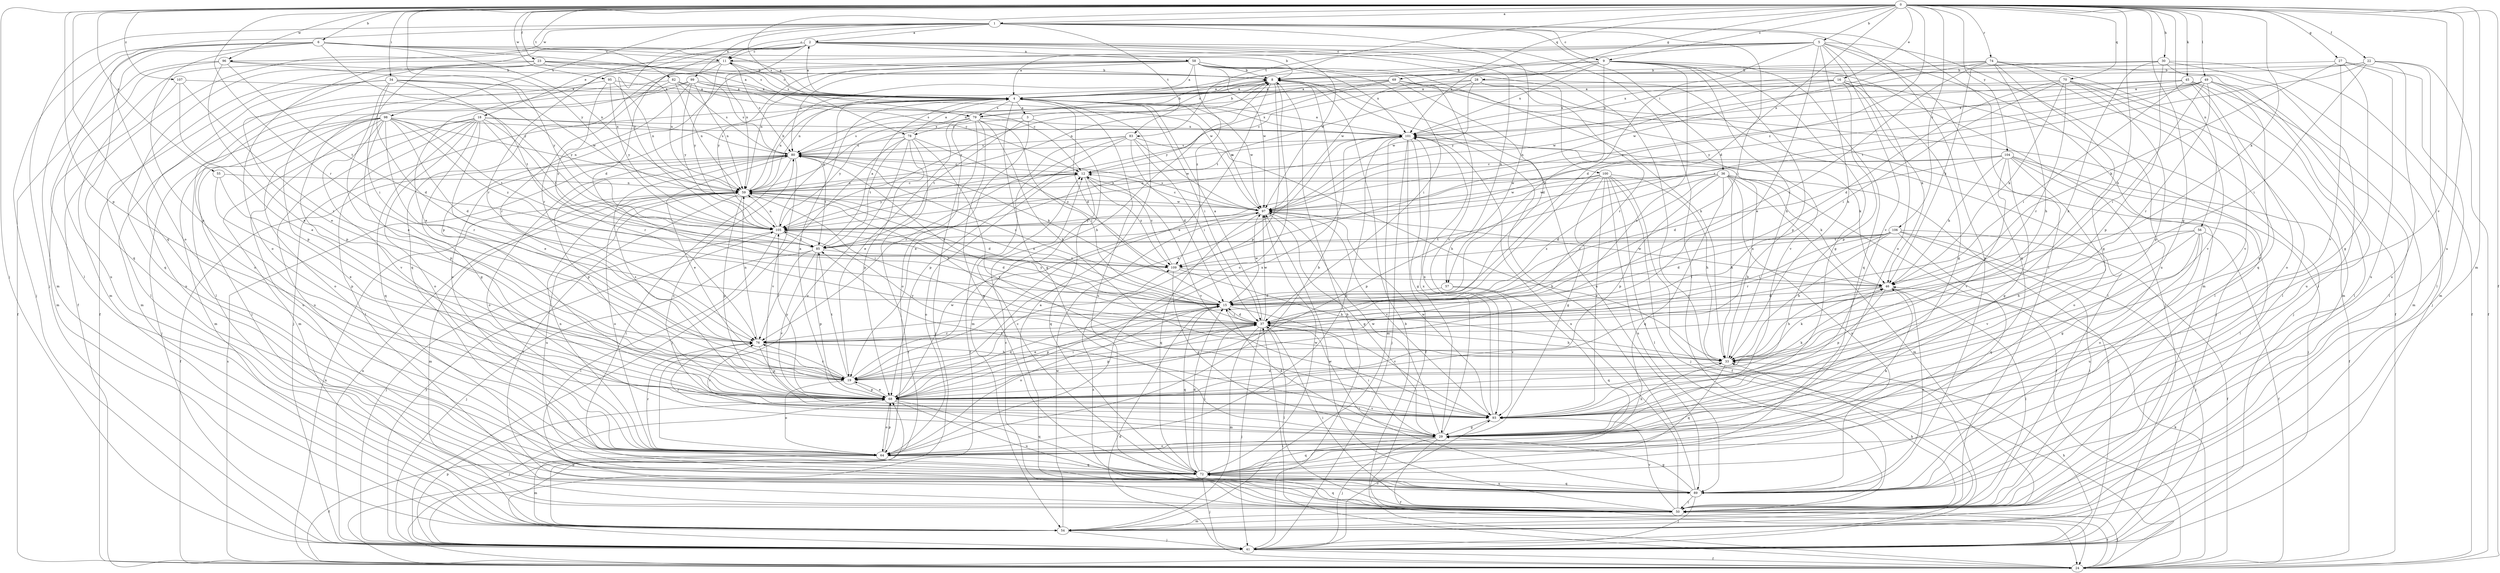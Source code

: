 strict digraph  {
0;
1;
2;
3;
4;
5;
6;
8;
9;
11;
12;
15;
16;
18;
19;
22;
23;
24;
27;
28;
29;
30;
33;
34;
36;
37;
41;
45;
46;
49;
50;
54;
55;
56;
57;
58;
59;
64;
68;
69;
70;
72;
74;
76;
78;
79;
80;
82;
83;
85;
89;
93;
95;
96;
97;
98;
99;
100;
101;
104;
105;
106;
107;
109;
0 -> 1  [label=a];
0 -> 5  [label=b];
0 -> 6  [label=b];
0 -> 9  [label=c];
0 -> 15  [label=d];
0 -> 16  [label=e];
0 -> 22  [label=f];
0 -> 23  [label=f];
0 -> 24  [label=f];
0 -> 27  [label=g];
0 -> 28  [label=g];
0 -> 29  [label=g];
0 -> 30  [label=h];
0 -> 33  [label=h];
0 -> 34  [label=i];
0 -> 41  [label=j];
0 -> 45  [label=k];
0 -> 46  [label=k];
0 -> 49  [label=l];
0 -> 54  [label=m];
0 -> 55  [label=n];
0 -> 56  [label=n];
0 -> 68  [label=p];
0 -> 69  [label=q];
0 -> 70  [label=q];
0 -> 72  [label=q];
0 -> 74  [label=r];
0 -> 76  [label=r];
0 -> 78  [label=s];
0 -> 82  [label=t];
0 -> 83  [label=t];
0 -> 89  [label=u];
0 -> 93  [label=v];
0 -> 95  [label=w];
0 -> 96  [label=w];
0 -> 104  [label=y];
0 -> 105  [label=y];
0 -> 106  [label=z];
0 -> 107  [label=z];
0 -> 109  [label=z];
1 -> 2  [label=a];
1 -> 9  [label=c];
1 -> 11  [label=c];
1 -> 36  [label=i];
1 -> 37  [label=i];
1 -> 41  [label=j];
1 -> 50  [label=l];
1 -> 57  [label=n];
1 -> 64  [label=o];
1 -> 83  [label=t];
1 -> 89  [label=u];
1 -> 96  [label=w];
1 -> 98  [label=x];
1 -> 99  [label=x];
1 -> 105  [label=y];
2 -> 11  [label=c];
2 -> 15  [label=d];
2 -> 18  [label=e];
2 -> 24  [label=f];
2 -> 41  [label=j];
2 -> 50  [label=l];
2 -> 57  [label=n];
2 -> 58  [label=n];
2 -> 59  [label=n];
2 -> 64  [label=o];
2 -> 76  [label=r];
2 -> 97  [label=w];
2 -> 100  [label=x];
3 -> 8  [label=b];
3 -> 19  [label=e];
3 -> 54  [label=m];
3 -> 78  [label=s];
3 -> 85  [label=t];
4 -> 2  [label=a];
4 -> 3  [label=a];
4 -> 11  [label=c];
4 -> 15  [label=d];
4 -> 29  [label=g];
4 -> 37  [label=i];
4 -> 41  [label=j];
4 -> 59  [label=n];
4 -> 64  [label=o];
4 -> 79  [label=s];
4 -> 89  [label=u];
4 -> 97  [label=w];
4 -> 101  [label=x];
5 -> 4  [label=a];
5 -> 11  [label=c];
5 -> 15  [label=d];
5 -> 19  [label=e];
5 -> 33  [label=h];
5 -> 54  [label=m];
5 -> 59  [label=n];
5 -> 64  [label=o];
5 -> 72  [label=q];
5 -> 89  [label=u];
5 -> 93  [label=v];
5 -> 101  [label=x];
6 -> 4  [label=a];
6 -> 8  [label=b];
6 -> 11  [label=c];
6 -> 41  [label=j];
6 -> 50  [label=l];
6 -> 54  [label=m];
6 -> 59  [label=n];
6 -> 68  [label=p];
6 -> 72  [label=q];
6 -> 79  [label=s];
6 -> 105  [label=y];
8 -> 4  [label=a];
8 -> 19  [label=e];
8 -> 59  [label=n];
8 -> 64  [label=o];
8 -> 68  [label=p];
8 -> 79  [label=s];
8 -> 89  [label=u];
8 -> 105  [label=y];
9 -> 4  [label=a];
9 -> 8  [label=b];
9 -> 15  [label=d];
9 -> 19  [label=e];
9 -> 29  [label=g];
9 -> 33  [label=h];
9 -> 41  [label=j];
9 -> 68  [label=p];
9 -> 72  [label=q];
9 -> 97  [label=w];
9 -> 101  [label=x];
11 -> 8  [label=b];
11 -> 19  [label=e];
11 -> 24  [label=f];
11 -> 76  [label=r];
11 -> 79  [label=s];
11 -> 80  [label=s];
11 -> 105  [label=y];
12 -> 59  [label=n];
12 -> 64  [label=o];
12 -> 72  [label=q];
12 -> 93  [label=v];
12 -> 101  [label=x];
12 -> 105  [label=y];
12 -> 109  [label=z];
15 -> 37  [label=i];
15 -> 59  [label=n];
15 -> 64  [label=o];
15 -> 68  [label=p];
15 -> 72  [label=q];
15 -> 80  [label=s];
15 -> 93  [label=v];
15 -> 97  [label=w];
15 -> 105  [label=y];
16 -> 4  [label=a];
16 -> 29  [label=g];
16 -> 41  [label=j];
16 -> 46  [label=k];
16 -> 68  [label=p];
16 -> 97  [label=w];
16 -> 101  [label=x];
18 -> 19  [label=e];
18 -> 29  [label=g];
18 -> 50  [label=l];
18 -> 54  [label=m];
18 -> 64  [label=o];
18 -> 72  [label=q];
18 -> 76  [label=r];
18 -> 80  [label=s];
18 -> 85  [label=t];
18 -> 89  [label=u];
18 -> 101  [label=x];
19 -> 8  [label=b];
19 -> 37  [label=i];
19 -> 64  [label=o];
19 -> 68  [label=p];
19 -> 76  [label=r];
19 -> 85  [label=t];
22 -> 8  [label=b];
22 -> 24  [label=f];
22 -> 37  [label=i];
22 -> 50  [label=l];
22 -> 85  [label=t];
22 -> 89  [label=u];
22 -> 101  [label=x];
23 -> 4  [label=a];
23 -> 8  [label=b];
23 -> 19  [label=e];
23 -> 37  [label=i];
23 -> 54  [label=m];
23 -> 59  [label=n];
23 -> 72  [label=q];
23 -> 97  [label=w];
24 -> 8  [label=b];
24 -> 15  [label=d];
24 -> 37  [label=i];
24 -> 46  [label=k];
24 -> 50  [label=l];
24 -> 59  [label=n];
24 -> 80  [label=s];
27 -> 8  [label=b];
27 -> 29  [label=g];
27 -> 46  [label=k];
27 -> 54  [label=m];
27 -> 89  [label=u];
27 -> 93  [label=v];
28 -> 4  [label=a];
28 -> 12  [label=c];
28 -> 41  [label=j];
28 -> 50  [label=l];
28 -> 76  [label=r];
28 -> 85  [label=t];
28 -> 97  [label=w];
29 -> 15  [label=d];
29 -> 24  [label=f];
29 -> 33  [label=h];
29 -> 37  [label=i];
29 -> 41  [label=j];
29 -> 64  [label=o];
29 -> 72  [label=q];
29 -> 76  [label=r];
29 -> 80  [label=s];
29 -> 97  [label=w];
29 -> 101  [label=x];
30 -> 8  [label=b];
30 -> 24  [label=f];
30 -> 33  [label=h];
30 -> 41  [label=j];
30 -> 46  [label=k];
30 -> 50  [label=l];
30 -> 68  [label=p];
33 -> 19  [label=e];
33 -> 46  [label=k];
33 -> 72  [label=q];
33 -> 101  [label=x];
33 -> 105  [label=y];
34 -> 4  [label=a];
34 -> 15  [label=d];
34 -> 19  [label=e];
34 -> 50  [label=l];
34 -> 85  [label=t];
34 -> 89  [label=u];
34 -> 97  [label=w];
34 -> 105  [label=y];
36 -> 15  [label=d];
36 -> 24  [label=f];
36 -> 33  [label=h];
36 -> 37  [label=i];
36 -> 41  [label=j];
36 -> 46  [label=k];
36 -> 54  [label=m];
36 -> 59  [label=n];
36 -> 68  [label=p];
36 -> 72  [label=q];
36 -> 89  [label=u];
36 -> 97  [label=w];
37 -> 4  [label=a];
37 -> 15  [label=d];
37 -> 19  [label=e];
37 -> 33  [label=h];
37 -> 41  [label=j];
37 -> 50  [label=l];
37 -> 54  [label=m];
37 -> 59  [label=n];
37 -> 68  [label=p];
37 -> 76  [label=r];
37 -> 80  [label=s];
37 -> 97  [label=w];
41 -> 8  [label=b];
41 -> 24  [label=f];
41 -> 33  [label=h];
41 -> 59  [label=n];
41 -> 68  [label=p];
41 -> 93  [label=v];
41 -> 105  [label=y];
45 -> 4  [label=a];
45 -> 37  [label=i];
45 -> 50  [label=l];
45 -> 54  [label=m];
45 -> 64  [label=o];
45 -> 93  [label=v];
45 -> 101  [label=x];
45 -> 105  [label=y];
46 -> 15  [label=d];
46 -> 33  [label=h];
46 -> 50  [label=l];
46 -> 68  [label=p];
46 -> 89  [label=u];
46 -> 97  [label=w];
49 -> 4  [label=a];
49 -> 29  [label=g];
49 -> 37  [label=i];
49 -> 50  [label=l];
49 -> 76  [label=r];
49 -> 89  [label=u];
49 -> 101  [label=x];
49 -> 105  [label=y];
49 -> 109  [label=z];
50 -> 4  [label=a];
50 -> 12  [label=c];
50 -> 24  [label=f];
50 -> 33  [label=h];
50 -> 37  [label=i];
50 -> 54  [label=m];
50 -> 72  [label=q];
50 -> 93  [label=v];
50 -> 97  [label=w];
50 -> 101  [label=x];
50 -> 109  [label=z];
54 -> 41  [label=j];
54 -> 68  [label=p];
54 -> 97  [label=w];
55 -> 19  [label=e];
55 -> 59  [label=n];
55 -> 68  [label=p];
56 -> 24  [label=f];
56 -> 29  [label=g];
56 -> 33  [label=h];
56 -> 64  [label=o];
56 -> 85  [label=t];
56 -> 89  [label=u];
56 -> 93  [label=v];
57 -> 15  [label=d];
57 -> 72  [label=q];
57 -> 93  [label=v];
58 -> 4  [label=a];
58 -> 8  [label=b];
58 -> 33  [label=h];
58 -> 37  [label=i];
58 -> 59  [label=n];
58 -> 68  [label=p];
58 -> 72  [label=q];
58 -> 80  [label=s];
58 -> 93  [label=v];
58 -> 97  [label=w];
58 -> 101  [label=x];
58 -> 105  [label=y];
58 -> 109  [label=z];
59 -> 8  [label=b];
59 -> 12  [label=c];
59 -> 15  [label=d];
59 -> 37  [label=i];
59 -> 50  [label=l];
59 -> 54  [label=m];
59 -> 64  [label=o];
59 -> 68  [label=p];
59 -> 89  [label=u];
59 -> 97  [label=w];
64 -> 8  [label=b];
64 -> 24  [label=f];
64 -> 46  [label=k];
64 -> 54  [label=m];
64 -> 59  [label=n];
64 -> 68  [label=p];
64 -> 72  [label=q];
64 -> 76  [label=r];
68 -> 4  [label=a];
68 -> 15  [label=d];
68 -> 19  [label=e];
68 -> 41  [label=j];
68 -> 46  [label=k];
68 -> 64  [label=o];
68 -> 72  [label=q];
68 -> 80  [label=s];
68 -> 89  [label=u];
68 -> 93  [label=v];
68 -> 97  [label=w];
68 -> 101  [label=x];
68 -> 105  [label=y];
69 -> 4  [label=a];
69 -> 15  [label=d];
69 -> 50  [label=l];
69 -> 59  [label=n];
69 -> 80  [label=s];
69 -> 93  [label=v];
69 -> 105  [label=y];
70 -> 4  [label=a];
70 -> 15  [label=d];
70 -> 37  [label=i];
70 -> 46  [label=k];
70 -> 50  [label=l];
70 -> 68  [label=p];
70 -> 76  [label=r];
70 -> 93  [label=v];
72 -> 12  [label=c];
72 -> 15  [label=d];
72 -> 37  [label=i];
72 -> 41  [label=j];
72 -> 89  [label=u];
72 -> 97  [label=w];
74 -> 8  [label=b];
74 -> 24  [label=f];
74 -> 29  [label=g];
74 -> 33  [label=h];
74 -> 37  [label=i];
74 -> 54  [label=m];
74 -> 72  [label=q];
74 -> 97  [label=w];
74 -> 105  [label=y];
76 -> 33  [label=h];
76 -> 59  [label=n];
76 -> 68  [label=p];
78 -> 4  [label=a];
78 -> 24  [label=f];
78 -> 41  [label=j];
78 -> 64  [label=o];
78 -> 68  [label=p];
78 -> 80  [label=s];
78 -> 85  [label=t];
78 -> 93  [label=v];
78 -> 109  [label=z];
79 -> 8  [label=b];
79 -> 19  [label=e];
79 -> 33  [label=h];
79 -> 37  [label=i];
79 -> 41  [label=j];
79 -> 64  [label=o];
79 -> 72  [label=q];
79 -> 80  [label=s];
79 -> 101  [label=x];
79 -> 105  [label=y];
80 -> 12  [label=c];
80 -> 19  [label=e];
80 -> 24  [label=f];
80 -> 46  [label=k];
80 -> 50  [label=l];
80 -> 64  [label=o];
80 -> 68  [label=p];
80 -> 85  [label=t];
80 -> 93  [label=v];
82 -> 4  [label=a];
82 -> 12  [label=c];
82 -> 54  [label=m];
82 -> 59  [label=n];
82 -> 68  [label=p];
82 -> 80  [label=s];
83 -> 15  [label=d];
83 -> 24  [label=f];
83 -> 33  [label=h];
83 -> 37  [label=i];
83 -> 68  [label=p];
83 -> 76  [label=r];
83 -> 80  [label=s];
83 -> 97  [label=w];
85 -> 4  [label=a];
85 -> 41  [label=j];
85 -> 68  [label=p];
85 -> 76  [label=r];
85 -> 93  [label=v];
85 -> 109  [label=z];
89 -> 8  [label=b];
89 -> 29  [label=g];
89 -> 37  [label=i];
89 -> 41  [label=j];
89 -> 50  [label=l];
89 -> 72  [label=q];
93 -> 29  [label=g];
93 -> 76  [label=r];
93 -> 85  [label=t];
93 -> 97  [label=w];
93 -> 101  [label=x];
95 -> 4  [label=a];
95 -> 59  [label=n];
95 -> 68  [label=p];
95 -> 105  [label=y];
95 -> 109  [label=z];
96 -> 8  [label=b];
96 -> 19  [label=e];
96 -> 24  [label=f];
96 -> 85  [label=t];
96 -> 89  [label=u];
96 -> 105  [label=y];
97 -> 4  [label=a];
97 -> 12  [label=c];
97 -> 29  [label=g];
97 -> 72  [label=q];
97 -> 80  [label=s];
97 -> 93  [label=v];
97 -> 105  [label=y];
98 -> 15  [label=d];
98 -> 41  [label=j];
98 -> 50  [label=l];
98 -> 54  [label=m];
98 -> 59  [label=n];
98 -> 64  [label=o];
98 -> 68  [label=p];
98 -> 76  [label=r];
98 -> 85  [label=t];
98 -> 89  [label=u];
98 -> 93  [label=v];
98 -> 101  [label=x];
98 -> 109  [label=z];
99 -> 4  [label=a];
99 -> 12  [label=c];
99 -> 50  [label=l];
99 -> 59  [label=n];
99 -> 64  [label=o];
99 -> 76  [label=r];
99 -> 80  [label=s];
99 -> 105  [label=y];
100 -> 24  [label=f];
100 -> 29  [label=g];
100 -> 33  [label=h];
100 -> 41  [label=j];
100 -> 50  [label=l];
100 -> 59  [label=n];
100 -> 68  [label=p];
100 -> 89  [label=u];
100 -> 93  [label=v];
100 -> 97  [label=w];
101 -> 4  [label=a];
101 -> 19  [label=e];
101 -> 24  [label=f];
101 -> 29  [label=g];
101 -> 41  [label=j];
101 -> 46  [label=k];
101 -> 54  [label=m];
101 -> 64  [label=o];
101 -> 80  [label=s];
104 -> 12  [label=c];
104 -> 15  [label=d];
104 -> 24  [label=f];
104 -> 29  [label=g];
104 -> 41  [label=j];
104 -> 46  [label=k];
104 -> 50  [label=l];
104 -> 64  [label=o];
104 -> 93  [label=v];
104 -> 97  [label=w];
105 -> 4  [label=a];
105 -> 15  [label=d];
105 -> 41  [label=j];
105 -> 50  [label=l];
105 -> 59  [label=n];
105 -> 85  [label=t];
106 -> 15  [label=d];
106 -> 24  [label=f];
106 -> 33  [label=h];
106 -> 37  [label=i];
106 -> 41  [label=j];
106 -> 50  [label=l];
106 -> 72  [label=q];
106 -> 76  [label=r];
106 -> 85  [label=t];
106 -> 109  [label=z];
107 -> 4  [label=a];
107 -> 19  [label=e];
107 -> 54  [label=m];
107 -> 76  [label=r];
109 -> 12  [label=c];
109 -> 29  [label=g];
109 -> 33  [label=h];
109 -> 46  [label=k];
}
